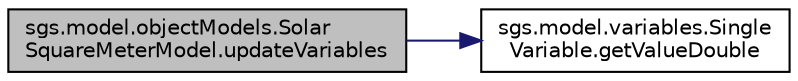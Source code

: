 digraph "sgs.model.objectModels.SolarSquareMeterModel.updateVariables"
{
  edge [fontname="Helvetica",fontsize="10",labelfontname="Helvetica",labelfontsize="10"];
  node [fontname="Helvetica",fontsize="10",shape=record];
  rankdir="LR";
  Node1 [label="sgs.model.objectModels.Solar\lSquareMeterModel.updateVariables",height=0.2,width=0.4,color="black", fillcolor="grey75", style="filled" fontcolor="black"];
  Node1 -> Node2 [color="midnightblue",fontsize="10",style="solid",fontname="Helvetica"];
  Node2 [label="sgs.model.variables.Single\lVariable.getValueDouble",height=0.2,width=0.4,color="black", fillcolor="white", style="filled",URL="$classsgs_1_1model_1_1variables_1_1_single_variable.html#afd6eb2b56a2859de9315a5babcb6371f"];
}
